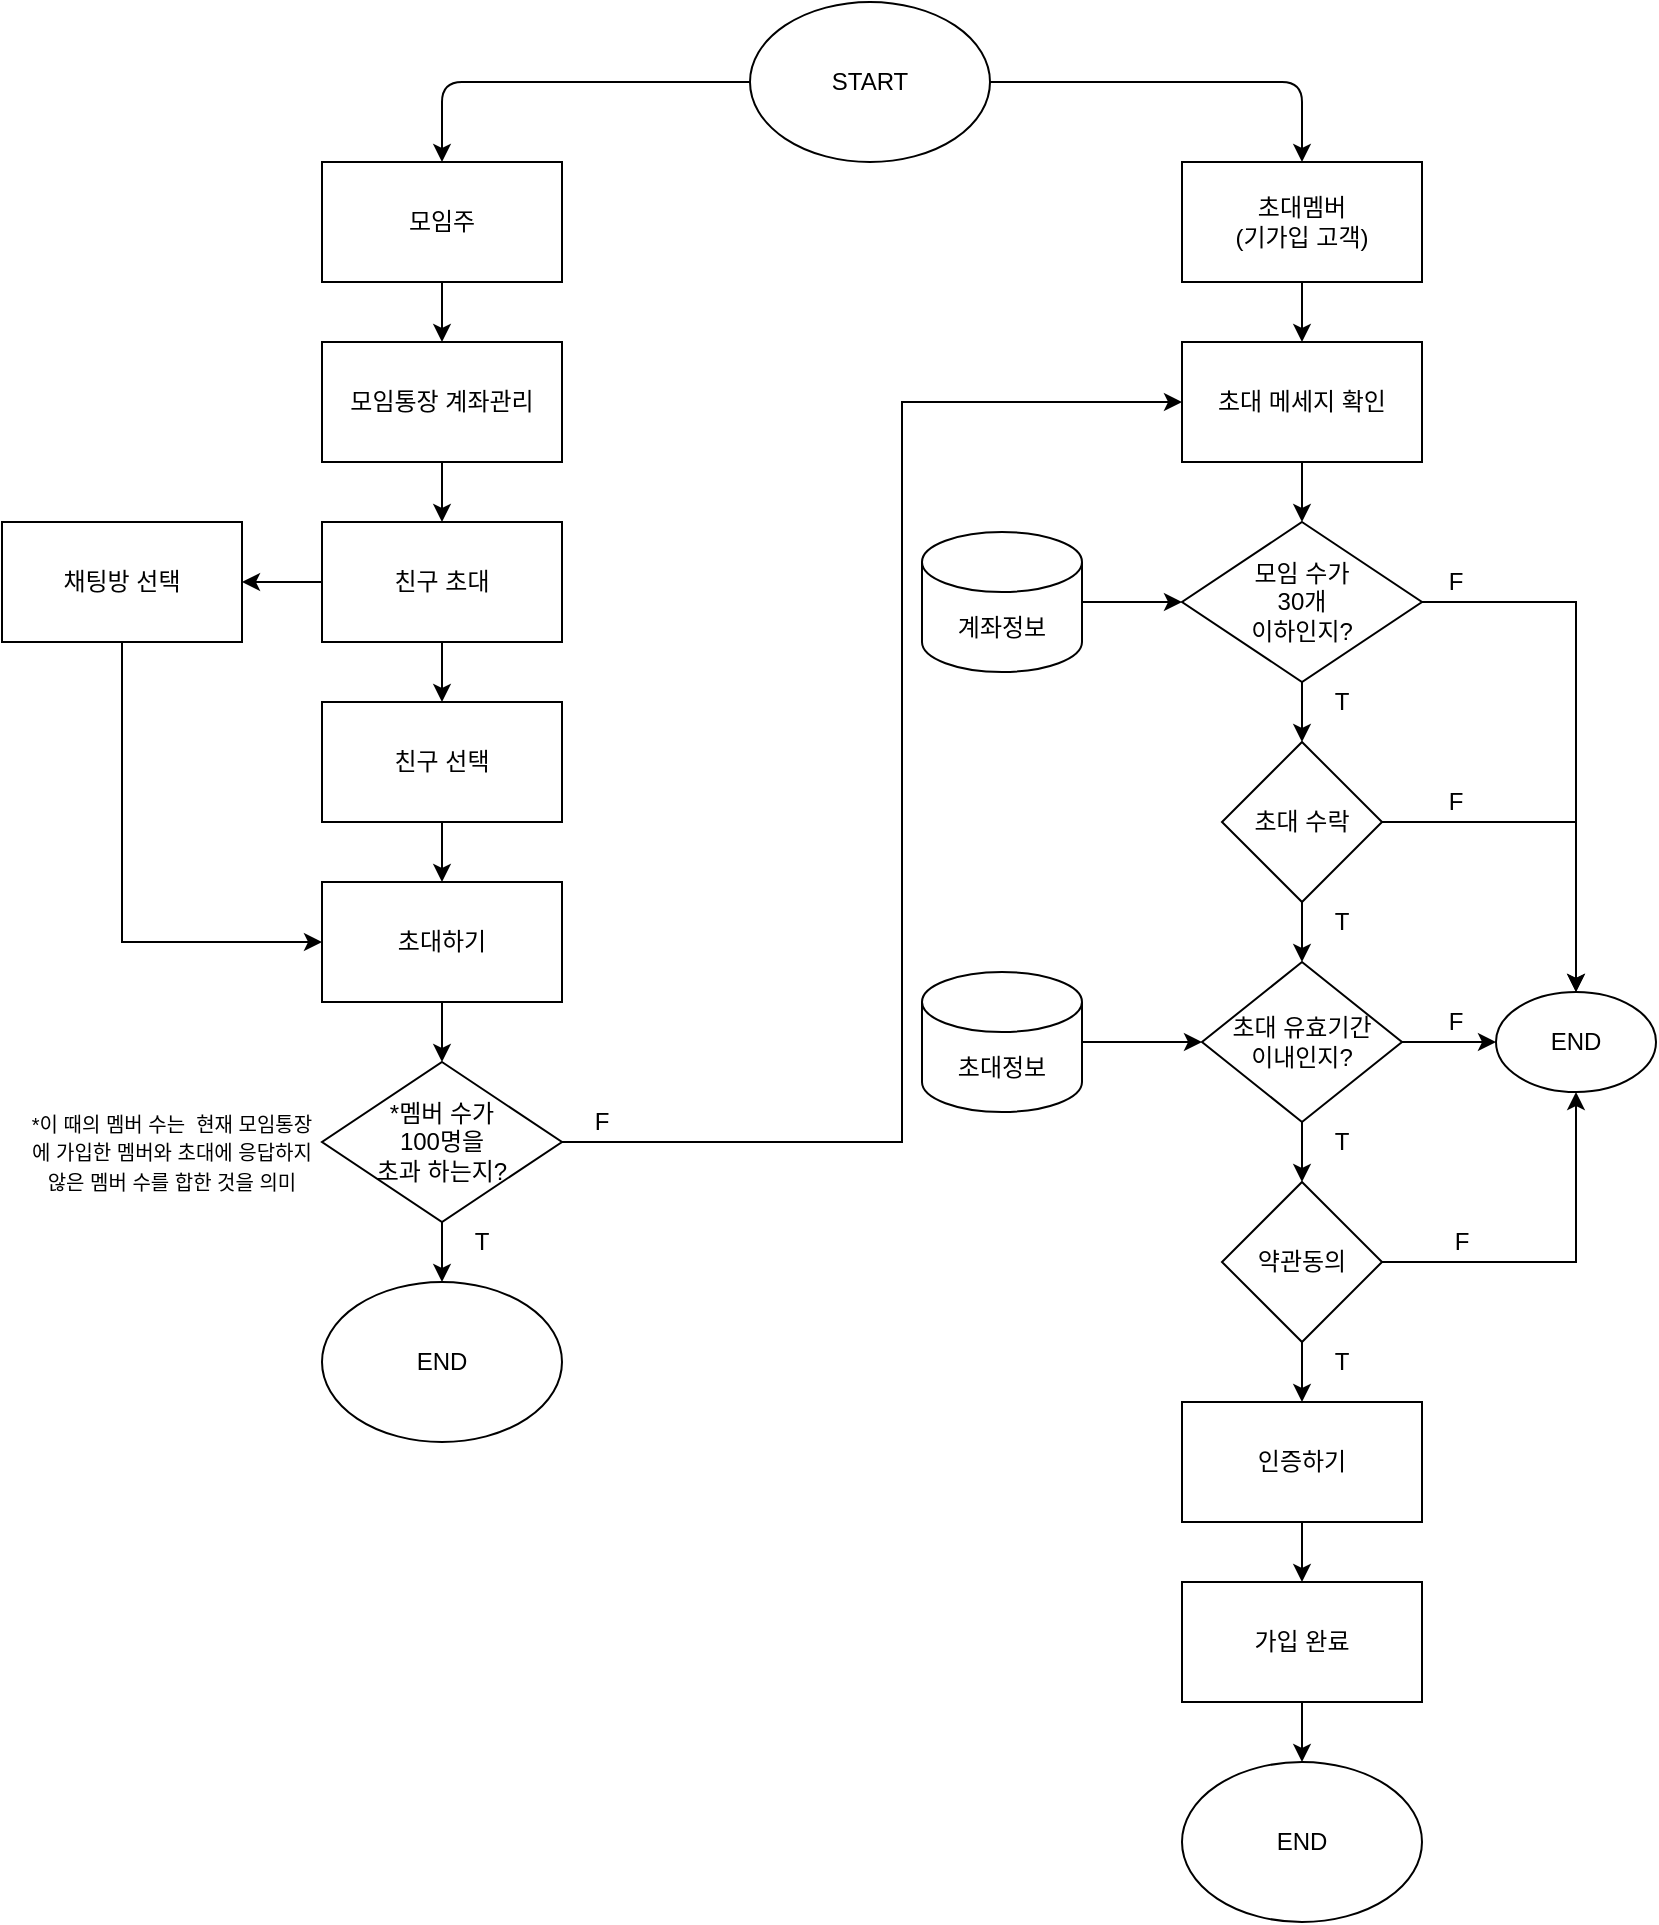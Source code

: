 <mxfile version="14.2.9" type="github">
  <diagram id="C5RBs43oDa-KdzZeNtuy" name="Page-1">
    <mxGraphModel dx="946" dy="645" grid="1" gridSize="10" guides="1" tooltips="1" connect="1" arrows="1" fold="1" page="1" pageScale="1" pageWidth="827" pageHeight="1169" math="0" shadow="0">
      <root>
        <mxCell id="WIyWlLk6GJQsqaUBKTNV-0" />
        <mxCell id="WIyWlLk6GJQsqaUBKTNV-1" parent="WIyWlLk6GJQsqaUBKTNV-0" />
        <mxCell id="hDotApyRSMBB-NTmGald-0" value="START" style="ellipse;whiteSpace=wrap;html=1;" vertex="1" parent="WIyWlLk6GJQsqaUBKTNV-1">
          <mxGeometry x="374" y="30" width="120" height="80" as="geometry" />
        </mxCell>
        <mxCell id="hDotApyRSMBB-NTmGald-7" value="" style="edgeStyle=orthogonalEdgeStyle;rounded=0;orthogonalLoop=1;jettySize=auto;html=1;" edge="1" parent="WIyWlLk6GJQsqaUBKTNV-1" source="hDotApyRSMBB-NTmGald-1" target="hDotApyRSMBB-NTmGald-5">
          <mxGeometry relative="1" as="geometry" />
        </mxCell>
        <mxCell id="hDotApyRSMBB-NTmGald-1" value="모임주" style="rounded=0;whiteSpace=wrap;html=1;" vertex="1" parent="WIyWlLk6GJQsqaUBKTNV-1">
          <mxGeometry x="160" y="110" width="120" height="60" as="geometry" />
        </mxCell>
        <mxCell id="hDotApyRSMBB-NTmGald-20" value="" style="edgeStyle=orthogonalEdgeStyle;rounded=0;orthogonalLoop=1;jettySize=auto;html=1;" edge="1" parent="WIyWlLk6GJQsqaUBKTNV-1" source="hDotApyRSMBB-NTmGald-2">
          <mxGeometry relative="1" as="geometry">
            <mxPoint x="650" y="200" as="targetPoint" />
          </mxGeometry>
        </mxCell>
        <mxCell id="hDotApyRSMBB-NTmGald-2" value="초대멤버&lt;br&gt;(기가입 고객)" style="rounded=0;whiteSpace=wrap;html=1;" vertex="1" parent="WIyWlLk6GJQsqaUBKTNV-1">
          <mxGeometry x="590" y="110" width="120" height="60" as="geometry" />
        </mxCell>
        <mxCell id="hDotApyRSMBB-NTmGald-3" value="" style="endArrow=classic;html=1;exitX=0;exitY=0.5;exitDx=0;exitDy=0;entryX=0.5;entryY=0;entryDx=0;entryDy=0;" edge="1" parent="WIyWlLk6GJQsqaUBKTNV-1" source="hDotApyRSMBB-NTmGald-0" target="hDotApyRSMBB-NTmGald-1">
          <mxGeometry width="50" height="50" relative="1" as="geometry">
            <mxPoint x="400" y="340" as="sourcePoint" />
            <mxPoint x="450" y="290" as="targetPoint" />
            <Array as="points">
              <mxPoint x="220" y="70" />
            </Array>
          </mxGeometry>
        </mxCell>
        <mxCell id="hDotApyRSMBB-NTmGald-4" value="" style="endArrow=classic;html=1;exitX=1;exitY=0.5;exitDx=0;exitDy=0;entryX=0.5;entryY=0;entryDx=0;entryDy=0;" edge="1" parent="WIyWlLk6GJQsqaUBKTNV-1" source="hDotApyRSMBB-NTmGald-0" target="hDotApyRSMBB-NTmGald-2">
          <mxGeometry width="50" height="50" relative="1" as="geometry">
            <mxPoint x="400" y="340" as="sourcePoint" />
            <mxPoint x="450" y="290" as="targetPoint" />
            <Array as="points">
              <mxPoint x="650" y="70" />
            </Array>
          </mxGeometry>
        </mxCell>
        <mxCell id="hDotApyRSMBB-NTmGald-10" value="" style="edgeStyle=orthogonalEdgeStyle;rounded=0;orthogonalLoop=1;jettySize=auto;html=1;" edge="1" parent="WIyWlLk6GJQsqaUBKTNV-1" source="hDotApyRSMBB-NTmGald-5" target="hDotApyRSMBB-NTmGald-8">
          <mxGeometry relative="1" as="geometry" />
        </mxCell>
        <mxCell id="hDotApyRSMBB-NTmGald-5" value="모임통장 계좌관리" style="rounded=0;whiteSpace=wrap;html=1;" vertex="1" parent="WIyWlLk6GJQsqaUBKTNV-1">
          <mxGeometry x="160" y="200" width="120" height="60" as="geometry" />
        </mxCell>
        <mxCell id="hDotApyRSMBB-NTmGald-12" value="" style="edgeStyle=orthogonalEdgeStyle;rounded=0;orthogonalLoop=1;jettySize=auto;html=1;" edge="1" parent="WIyWlLk6GJQsqaUBKTNV-1" source="hDotApyRSMBB-NTmGald-8" target="hDotApyRSMBB-NTmGald-11">
          <mxGeometry relative="1" as="geometry" />
        </mxCell>
        <mxCell id="hDotApyRSMBB-NTmGald-14" value="" style="edgeStyle=orthogonalEdgeStyle;rounded=0;orthogonalLoop=1;jettySize=auto;html=1;" edge="1" parent="WIyWlLk6GJQsqaUBKTNV-1" source="hDotApyRSMBB-NTmGald-8" target="hDotApyRSMBB-NTmGald-13">
          <mxGeometry relative="1" as="geometry" />
        </mxCell>
        <mxCell id="hDotApyRSMBB-NTmGald-8" value="친구 초대" style="rounded=0;whiteSpace=wrap;html=1;" vertex="1" parent="WIyWlLk6GJQsqaUBKTNV-1">
          <mxGeometry x="160" y="290" width="120" height="60" as="geometry" />
        </mxCell>
        <mxCell id="hDotApyRSMBB-NTmGald-16" value="" style="edgeStyle=orthogonalEdgeStyle;rounded=0;orthogonalLoop=1;jettySize=auto;html=1;" edge="1" parent="WIyWlLk6GJQsqaUBKTNV-1" source="hDotApyRSMBB-NTmGald-11" target="hDotApyRSMBB-NTmGald-15">
          <mxGeometry relative="1" as="geometry" />
        </mxCell>
        <mxCell id="hDotApyRSMBB-NTmGald-11" value="친구 선택" style="whiteSpace=wrap;html=1;rounded=0;" vertex="1" parent="WIyWlLk6GJQsqaUBKTNV-1">
          <mxGeometry x="160" y="380" width="120" height="60" as="geometry" />
        </mxCell>
        <mxCell id="hDotApyRSMBB-NTmGald-13" value="채팅방 선택" style="whiteSpace=wrap;html=1;rounded=0;" vertex="1" parent="WIyWlLk6GJQsqaUBKTNV-1">
          <mxGeometry y="290" width="120" height="60" as="geometry" />
        </mxCell>
        <mxCell id="hDotApyRSMBB-NTmGald-19" value="" style="edgeStyle=orthogonalEdgeStyle;rounded=0;orthogonalLoop=1;jettySize=auto;html=1;entryX=0;entryY=0.5;entryDx=0;entryDy=0;exitX=1;exitY=0.5;exitDx=0;exitDy=0;" edge="1" parent="WIyWlLk6GJQsqaUBKTNV-1" source="hDotApyRSMBB-NTmGald-46" target="hDotApyRSMBB-NTmGald-42">
          <mxGeometry relative="1" as="geometry">
            <mxPoint x="590" y="240" as="targetPoint" />
            <Array as="points">
              <mxPoint x="450" y="600" />
              <mxPoint x="450" y="230" />
            </Array>
          </mxGeometry>
        </mxCell>
        <mxCell id="hDotApyRSMBB-NTmGald-47" value="" style="edgeStyle=orthogonalEdgeStyle;rounded=0;orthogonalLoop=1;jettySize=auto;html=1;" edge="1" parent="WIyWlLk6GJQsqaUBKTNV-1" source="hDotApyRSMBB-NTmGald-15" target="hDotApyRSMBB-NTmGald-46">
          <mxGeometry relative="1" as="geometry" />
        </mxCell>
        <mxCell id="hDotApyRSMBB-NTmGald-15" value="초대하기" style="whiteSpace=wrap;html=1;rounded=0;" vertex="1" parent="WIyWlLk6GJQsqaUBKTNV-1">
          <mxGeometry x="160" y="470" width="120" height="60" as="geometry" />
        </mxCell>
        <mxCell id="hDotApyRSMBB-NTmGald-17" value="" style="endArrow=classic;html=1;exitX=0.5;exitY=1;exitDx=0;exitDy=0;entryX=0;entryY=0.5;entryDx=0;entryDy=0;rounded=0;" edge="1" parent="WIyWlLk6GJQsqaUBKTNV-1" source="hDotApyRSMBB-NTmGald-13" target="hDotApyRSMBB-NTmGald-15">
          <mxGeometry width="50" height="50" relative="1" as="geometry">
            <mxPoint x="420" y="420" as="sourcePoint" />
            <mxPoint x="470" y="370" as="targetPoint" />
            <Array as="points">
              <mxPoint x="60" y="500" />
            </Array>
          </mxGeometry>
        </mxCell>
        <mxCell id="hDotApyRSMBB-NTmGald-25" value="" style="edgeStyle=orthogonalEdgeStyle;rounded=0;orthogonalLoop=1;jettySize=auto;html=1;" edge="1" parent="WIyWlLk6GJQsqaUBKTNV-1" source="hDotApyRSMBB-NTmGald-23" target="hDotApyRSMBB-NTmGald-24">
          <mxGeometry relative="1" as="geometry" />
        </mxCell>
        <mxCell id="hDotApyRSMBB-NTmGald-27" value="" style="edgeStyle=orthogonalEdgeStyle;rounded=0;orthogonalLoop=1;jettySize=auto;html=1;entryX=0.5;entryY=0;entryDx=0;entryDy=0;" edge="1" parent="WIyWlLk6GJQsqaUBKTNV-1" source="hDotApyRSMBB-NTmGald-23" target="hDotApyRSMBB-NTmGald-26">
          <mxGeometry relative="1" as="geometry">
            <Array as="points">
              <mxPoint x="787" y="440" />
            </Array>
          </mxGeometry>
        </mxCell>
        <mxCell id="hDotApyRSMBB-NTmGald-23" value="초대 수락" style="rhombus;whiteSpace=wrap;html=1;" vertex="1" parent="WIyWlLk6GJQsqaUBKTNV-1">
          <mxGeometry x="610" y="400" width="80" height="80" as="geometry" />
        </mxCell>
        <mxCell id="hDotApyRSMBB-NTmGald-30" value="" style="edgeStyle=orthogonalEdgeStyle;rounded=0;orthogonalLoop=1;jettySize=auto;html=1;entryX=0;entryY=0.5;entryDx=0;entryDy=0;" edge="1" parent="WIyWlLk6GJQsqaUBKTNV-1" source="hDotApyRSMBB-NTmGald-24" target="hDotApyRSMBB-NTmGald-26">
          <mxGeometry relative="1" as="geometry">
            <Array as="points">
              <mxPoint x="740" y="550" />
              <mxPoint x="740" y="550" />
            </Array>
          </mxGeometry>
        </mxCell>
        <mxCell id="hDotApyRSMBB-NTmGald-33" value="" style="edgeStyle=orthogonalEdgeStyle;rounded=0;orthogonalLoop=1;jettySize=auto;html=1;" edge="1" parent="WIyWlLk6GJQsqaUBKTNV-1" source="hDotApyRSMBB-NTmGald-24">
          <mxGeometry relative="1" as="geometry">
            <mxPoint x="650" y="620" as="targetPoint" />
          </mxGeometry>
        </mxCell>
        <mxCell id="hDotApyRSMBB-NTmGald-24" value="초대&amp;nbsp;유효기간&lt;br&gt;이내인지?" style="rhombus;whiteSpace=wrap;html=1;" vertex="1" parent="WIyWlLk6GJQsqaUBKTNV-1">
          <mxGeometry x="600" y="510" width="100" height="80" as="geometry" />
        </mxCell>
        <mxCell id="hDotApyRSMBB-NTmGald-26" value="END" style="ellipse;whiteSpace=wrap;html=1;" vertex="1" parent="WIyWlLk6GJQsqaUBKTNV-1">
          <mxGeometry x="747" y="525" width="80" height="50" as="geometry" />
        </mxCell>
        <mxCell id="hDotApyRSMBB-NTmGald-28" value="F" style="text;html=1;strokeColor=none;fillColor=none;align=center;verticalAlign=middle;whiteSpace=wrap;rounded=0;" vertex="1" parent="WIyWlLk6GJQsqaUBKTNV-1">
          <mxGeometry x="707" y="420" width="40" height="20" as="geometry" />
        </mxCell>
        <mxCell id="hDotApyRSMBB-NTmGald-29" value="T" style="text;html=1;strokeColor=none;fillColor=none;align=center;verticalAlign=middle;whiteSpace=wrap;rounded=0;" vertex="1" parent="WIyWlLk6GJQsqaUBKTNV-1">
          <mxGeometry x="650" y="480" width="40" height="20" as="geometry" />
        </mxCell>
        <mxCell id="hDotApyRSMBB-NTmGald-31" value="F" style="text;html=1;strokeColor=none;fillColor=none;align=center;verticalAlign=middle;whiteSpace=wrap;rounded=0;" vertex="1" parent="WIyWlLk6GJQsqaUBKTNV-1">
          <mxGeometry x="707" y="530" width="40" height="20" as="geometry" />
        </mxCell>
        <mxCell id="hDotApyRSMBB-NTmGald-39" value="" style="edgeStyle=orthogonalEdgeStyle;rounded=0;orthogonalLoop=1;jettySize=auto;html=1;" edge="1" parent="WIyWlLk6GJQsqaUBKTNV-1" source="hDotApyRSMBB-NTmGald-34" target="hDotApyRSMBB-NTmGald-38">
          <mxGeometry relative="1" as="geometry" />
        </mxCell>
        <mxCell id="hDotApyRSMBB-NTmGald-34" value="약관동의" style="rhombus;whiteSpace=wrap;html=1;" vertex="1" parent="WIyWlLk6GJQsqaUBKTNV-1">
          <mxGeometry x="610" y="620" width="80" height="80" as="geometry" />
        </mxCell>
        <mxCell id="hDotApyRSMBB-NTmGald-36" value="" style="endArrow=classic;html=1;exitX=1;exitY=0.5;exitDx=0;exitDy=0;entryX=0.5;entryY=1;entryDx=0;entryDy=0;rounded=0;" edge="1" parent="WIyWlLk6GJQsqaUBKTNV-1" source="hDotApyRSMBB-NTmGald-34" target="hDotApyRSMBB-NTmGald-26">
          <mxGeometry width="50" height="50" relative="1" as="geometry">
            <mxPoint x="460" y="660" as="sourcePoint" />
            <mxPoint x="510" y="610" as="targetPoint" />
            <Array as="points">
              <mxPoint x="787" y="660" />
            </Array>
          </mxGeometry>
        </mxCell>
        <mxCell id="hDotApyRSMBB-NTmGald-37" value="T" style="text;html=1;strokeColor=none;fillColor=none;align=center;verticalAlign=middle;whiteSpace=wrap;rounded=0;" vertex="1" parent="WIyWlLk6GJQsqaUBKTNV-1">
          <mxGeometry x="650" y="590" width="40" height="20" as="geometry" />
        </mxCell>
        <mxCell id="hDotApyRSMBB-NTmGald-41" value="" style="edgeStyle=orthogonalEdgeStyle;rounded=0;orthogonalLoop=1;jettySize=auto;html=1;" edge="1" parent="WIyWlLk6GJQsqaUBKTNV-1" source="hDotApyRSMBB-NTmGald-38" target="hDotApyRSMBB-NTmGald-40">
          <mxGeometry relative="1" as="geometry" />
        </mxCell>
        <mxCell id="hDotApyRSMBB-NTmGald-38" value="인증하기" style="whiteSpace=wrap;html=1;" vertex="1" parent="WIyWlLk6GJQsqaUBKTNV-1">
          <mxGeometry x="590" y="730" width="120" height="60" as="geometry" />
        </mxCell>
        <mxCell id="hDotApyRSMBB-NTmGald-60" value="" style="edgeStyle=orthogonalEdgeStyle;rounded=0;orthogonalLoop=1;jettySize=auto;html=1;" edge="1" parent="WIyWlLk6GJQsqaUBKTNV-1" source="hDotApyRSMBB-NTmGald-40" target="hDotApyRSMBB-NTmGald-59">
          <mxGeometry relative="1" as="geometry" />
        </mxCell>
        <mxCell id="hDotApyRSMBB-NTmGald-40" value="가입 완료" style="whiteSpace=wrap;html=1;" vertex="1" parent="WIyWlLk6GJQsqaUBKTNV-1">
          <mxGeometry x="590" y="820" width="120" height="60" as="geometry" />
        </mxCell>
        <mxCell id="hDotApyRSMBB-NTmGald-53" value="" style="edgeStyle=orthogonalEdgeStyle;rounded=0;orthogonalLoop=1;jettySize=auto;html=1;" edge="1" parent="WIyWlLk6GJQsqaUBKTNV-1" source="hDotApyRSMBB-NTmGald-42" target="hDotApyRSMBB-NTmGald-52">
          <mxGeometry relative="1" as="geometry" />
        </mxCell>
        <mxCell id="hDotApyRSMBB-NTmGald-42" value="초대 메세지 확인" style="rounded=0;whiteSpace=wrap;html=1;" vertex="1" parent="WIyWlLk6GJQsqaUBKTNV-1">
          <mxGeometry x="590" y="200" width="120" height="60" as="geometry" />
        </mxCell>
        <mxCell id="hDotApyRSMBB-NTmGald-44" value="T" style="text;html=1;strokeColor=none;fillColor=none;align=center;verticalAlign=middle;whiteSpace=wrap;rounded=0;" vertex="1" parent="WIyWlLk6GJQsqaUBKTNV-1">
          <mxGeometry x="650" y="700" width="40" height="20" as="geometry" />
        </mxCell>
        <mxCell id="hDotApyRSMBB-NTmGald-45" value="F" style="text;html=1;strokeColor=none;fillColor=none;align=center;verticalAlign=middle;whiteSpace=wrap;rounded=0;" vertex="1" parent="WIyWlLk6GJQsqaUBKTNV-1">
          <mxGeometry x="710" y="640" width="40" height="20" as="geometry" />
        </mxCell>
        <mxCell id="hDotApyRSMBB-NTmGald-49" value="" style="edgeStyle=orthogonalEdgeStyle;rounded=0;orthogonalLoop=1;jettySize=auto;html=1;" edge="1" parent="WIyWlLk6GJQsqaUBKTNV-1" source="hDotApyRSMBB-NTmGald-46" target="hDotApyRSMBB-NTmGald-48">
          <mxGeometry relative="1" as="geometry" />
        </mxCell>
        <mxCell id="hDotApyRSMBB-NTmGald-46" value="*멤버 수가&lt;br&gt;100명을&lt;br&gt;초과 하는지?" style="rhombus;whiteSpace=wrap;html=1;rounded=0;" vertex="1" parent="WIyWlLk6GJQsqaUBKTNV-1">
          <mxGeometry x="160" y="560" width="120" height="80" as="geometry" />
        </mxCell>
        <mxCell id="hDotApyRSMBB-NTmGald-48" value="END" style="ellipse;whiteSpace=wrap;html=1;rounded=0;" vertex="1" parent="WIyWlLk6GJQsqaUBKTNV-1">
          <mxGeometry x="160" y="670" width="120" height="80" as="geometry" />
        </mxCell>
        <mxCell id="hDotApyRSMBB-NTmGald-50" value="F" style="text;html=1;strokeColor=none;fillColor=none;align=center;verticalAlign=middle;whiteSpace=wrap;rounded=0;" vertex="1" parent="WIyWlLk6GJQsqaUBKTNV-1">
          <mxGeometry x="280" y="580" width="40" height="20" as="geometry" />
        </mxCell>
        <mxCell id="hDotApyRSMBB-NTmGald-51" value="T" style="text;html=1;strokeColor=none;fillColor=none;align=center;verticalAlign=middle;whiteSpace=wrap;rounded=0;" vertex="1" parent="WIyWlLk6GJQsqaUBKTNV-1">
          <mxGeometry x="220" y="640" width="40" height="20" as="geometry" />
        </mxCell>
        <mxCell id="hDotApyRSMBB-NTmGald-54" value="" style="edgeStyle=orthogonalEdgeStyle;rounded=0;orthogonalLoop=1;jettySize=auto;html=1;" edge="1" parent="WIyWlLk6GJQsqaUBKTNV-1" source="hDotApyRSMBB-NTmGald-52" target="hDotApyRSMBB-NTmGald-23">
          <mxGeometry relative="1" as="geometry" />
        </mxCell>
        <mxCell id="hDotApyRSMBB-NTmGald-52" value="모임 수가&lt;br&gt;30개 &lt;br&gt;이하인지?" style="rhombus;whiteSpace=wrap;html=1;" vertex="1" parent="WIyWlLk6GJQsqaUBKTNV-1">
          <mxGeometry x="590" y="290" width="120" height="80" as="geometry" />
        </mxCell>
        <mxCell id="hDotApyRSMBB-NTmGald-55" value="" style="endArrow=classic;html=1;exitX=1;exitY=0.5;exitDx=0;exitDy=0;entryX=0.5;entryY=0;entryDx=0;entryDy=0;rounded=0;" edge="1" parent="WIyWlLk6GJQsqaUBKTNV-1" source="hDotApyRSMBB-NTmGald-52" target="hDotApyRSMBB-NTmGald-26">
          <mxGeometry width="50" height="50" relative="1" as="geometry">
            <mxPoint x="520" y="490" as="sourcePoint" />
            <mxPoint x="570" y="440" as="targetPoint" />
            <Array as="points">
              <mxPoint x="787" y="330" />
            </Array>
          </mxGeometry>
        </mxCell>
        <mxCell id="hDotApyRSMBB-NTmGald-56" value="F" style="text;html=1;strokeColor=none;fillColor=none;align=center;verticalAlign=middle;whiteSpace=wrap;rounded=0;" vertex="1" parent="WIyWlLk6GJQsqaUBKTNV-1">
          <mxGeometry x="707" y="310" width="40" height="20" as="geometry" />
        </mxCell>
        <mxCell id="hDotApyRSMBB-NTmGald-57" value="T" style="text;html=1;strokeColor=none;fillColor=none;align=center;verticalAlign=middle;whiteSpace=wrap;rounded=0;" vertex="1" parent="WIyWlLk6GJQsqaUBKTNV-1">
          <mxGeometry x="650" y="370" width="40" height="20" as="geometry" />
        </mxCell>
        <mxCell id="hDotApyRSMBB-NTmGald-58" value="&lt;font style=&quot;font-size: 10px&quot;&gt;*이 때의 멤버 수는 &amp;nbsp;현재 모임통장에 가입한 멤버와 초대에 응답하지 않은 멤버 수를 합한 것을 의미&lt;/font&gt;" style="text;html=1;strokeColor=none;fillColor=none;align=center;verticalAlign=middle;whiteSpace=wrap;rounded=0;" vertex="1" parent="WIyWlLk6GJQsqaUBKTNV-1">
          <mxGeometry x="10" y="595" width="150" height="20" as="geometry" />
        </mxCell>
        <mxCell id="hDotApyRSMBB-NTmGald-59" value="END" style="ellipse;whiteSpace=wrap;html=1;rounded=0;" vertex="1" parent="WIyWlLk6GJQsqaUBKTNV-1">
          <mxGeometry x="590" y="910" width="120" height="80" as="geometry" />
        </mxCell>
        <mxCell id="hDotApyRSMBB-NTmGald-62" value="" style="edgeStyle=orthogonalEdgeStyle;rounded=0;orthogonalLoop=1;jettySize=auto;html=1;" edge="1" parent="WIyWlLk6GJQsqaUBKTNV-1" source="hDotApyRSMBB-NTmGald-61" target="hDotApyRSMBB-NTmGald-52">
          <mxGeometry relative="1" as="geometry" />
        </mxCell>
        <mxCell id="hDotApyRSMBB-NTmGald-61" value="계좌정보" style="shape=cylinder3;whiteSpace=wrap;html=1;boundedLbl=1;backgroundOutline=1;size=15;" vertex="1" parent="WIyWlLk6GJQsqaUBKTNV-1">
          <mxGeometry x="460" y="295" width="80" height="70" as="geometry" />
        </mxCell>
        <mxCell id="hDotApyRSMBB-NTmGald-65" value="" style="edgeStyle=orthogonalEdgeStyle;rounded=0;orthogonalLoop=1;jettySize=auto;html=1;" edge="1" parent="WIyWlLk6GJQsqaUBKTNV-1" source="hDotApyRSMBB-NTmGald-64" target="hDotApyRSMBB-NTmGald-24">
          <mxGeometry relative="1" as="geometry" />
        </mxCell>
        <mxCell id="hDotApyRSMBB-NTmGald-64" value="초대정보" style="shape=cylinder3;whiteSpace=wrap;html=1;boundedLbl=1;backgroundOutline=1;size=15;" vertex="1" parent="WIyWlLk6GJQsqaUBKTNV-1">
          <mxGeometry x="460" y="515" width="80" height="70" as="geometry" />
        </mxCell>
      </root>
    </mxGraphModel>
  </diagram>
</mxfile>

